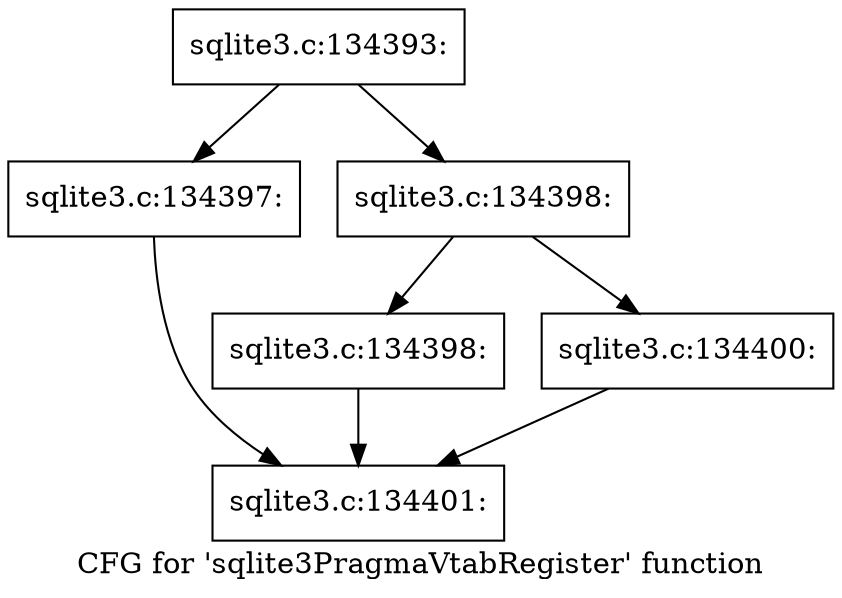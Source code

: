digraph "CFG for 'sqlite3PragmaVtabRegister' function" {
	label="CFG for 'sqlite3PragmaVtabRegister' function";

	Node0x55c0f8652490 [shape=record,label="{sqlite3.c:134393:}"];
	Node0x55c0f8652490 -> Node0x55c0f635be30;
	Node0x55c0f8652490 -> Node0x55c0f86601c0;
	Node0x55c0f635be30 [shape=record,label="{sqlite3.c:134397:}"];
	Node0x55c0f635be30 -> Node0x55c0f865b9b0;
	Node0x55c0f86601c0 [shape=record,label="{sqlite3.c:134398:}"];
	Node0x55c0f86601c0 -> Node0x55c0f8660840;
	Node0x55c0f86601c0 -> Node0x55c0f8660890;
	Node0x55c0f8660840 [shape=record,label="{sqlite3.c:134398:}"];
	Node0x55c0f8660840 -> Node0x55c0f865b9b0;
	Node0x55c0f8660890 [shape=record,label="{sqlite3.c:134400:}"];
	Node0x55c0f8660890 -> Node0x55c0f865b9b0;
	Node0x55c0f865b9b0 [shape=record,label="{sqlite3.c:134401:}"];
}
